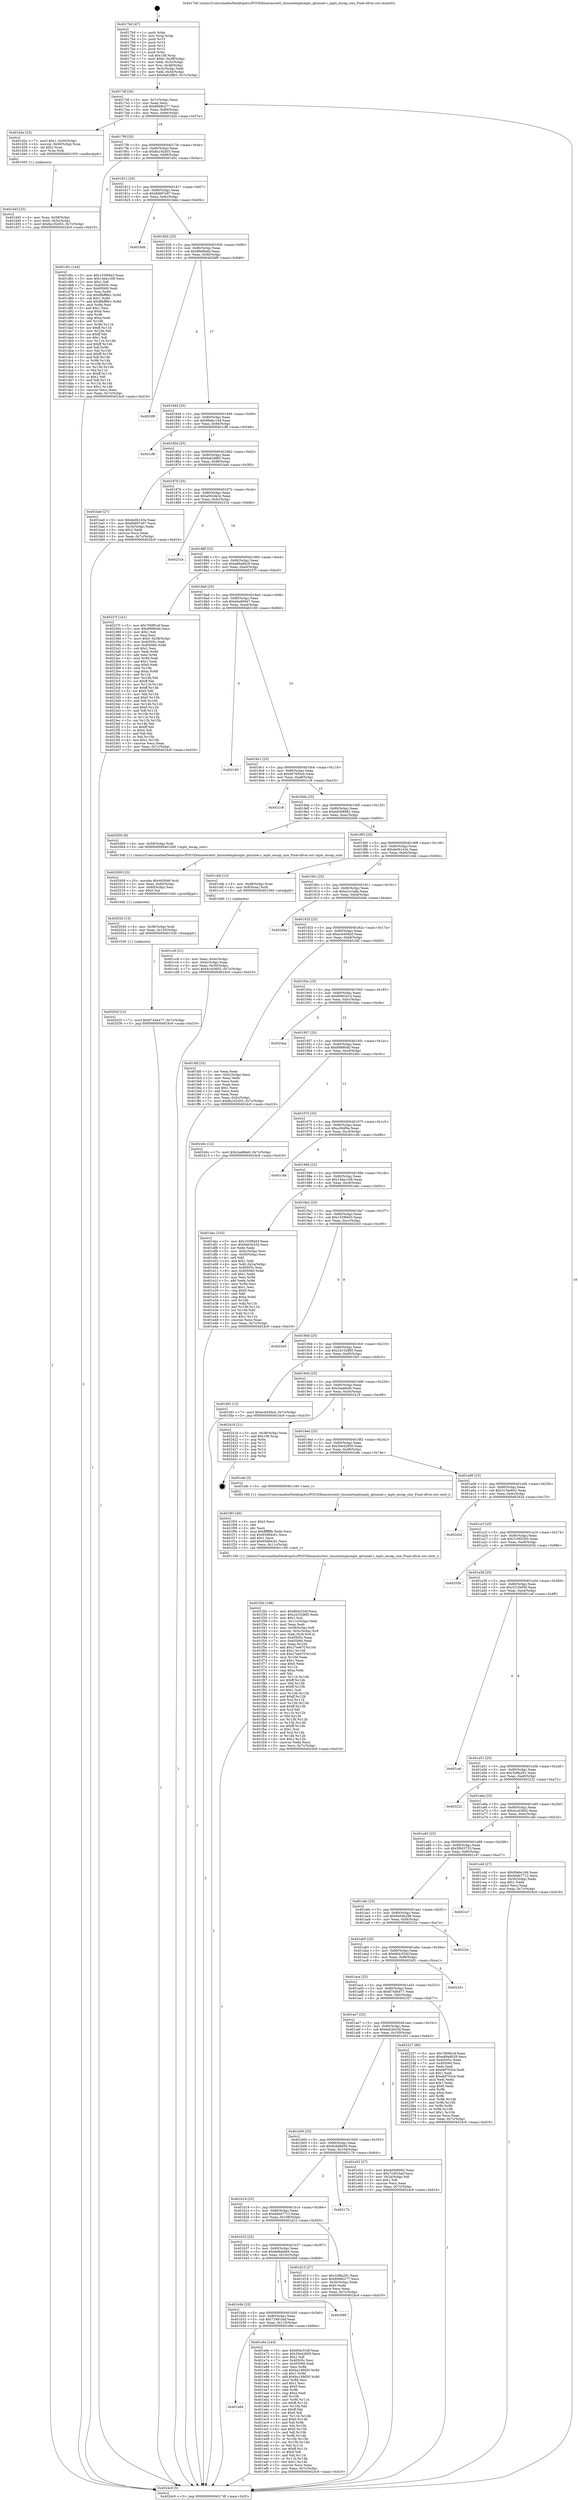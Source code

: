 digraph "0x4017b0" {
  label = "0x4017b0 (/mnt/c/Users/mathe/Desktop/tcc/POCII/binaries/extr_linuxnetmplsmpls_iptunnel.c_mpls_encap_size_Final-ollvm.out::main(0))"
  labelloc = "t"
  node[shape=record]

  Entry [label="",width=0.3,height=0.3,shape=circle,fillcolor=black,style=filled]
  "0x4017df" [label="{
     0x4017df [26]\l
     | [instrs]\l
     &nbsp;&nbsp;0x4017df \<+3\>: mov -0x7c(%rbp),%eax\l
     &nbsp;&nbsp;0x4017e2 \<+2\>: mov %eax,%ecx\l
     &nbsp;&nbsp;0x4017e4 \<+6\>: sub $0x8068c277,%ecx\l
     &nbsp;&nbsp;0x4017ea \<+3\>: mov %eax,-0x80(%rbp)\l
     &nbsp;&nbsp;0x4017ed \<+6\>: mov %ecx,-0x84(%rbp)\l
     &nbsp;&nbsp;0x4017f3 \<+6\>: je 0000000000401d2e \<main+0x57e\>\l
  }"]
  "0x401d2e" [label="{
     0x401d2e [23]\l
     | [instrs]\l
     &nbsp;&nbsp;0x401d2e \<+7\>: movl $0x1,-0x50(%rbp)\l
     &nbsp;&nbsp;0x401d35 \<+4\>: movslq -0x50(%rbp),%rax\l
     &nbsp;&nbsp;0x401d39 \<+4\>: shl $0x2,%rax\l
     &nbsp;&nbsp;0x401d3d \<+3\>: mov %rax,%rdi\l
     &nbsp;&nbsp;0x401d40 \<+5\>: call 0000000000401050 \<malloc@plt\>\l
     | [calls]\l
     &nbsp;&nbsp;0x401050 \{1\} (unknown)\l
  }"]
  "0x4017f9" [label="{
     0x4017f9 [25]\l
     | [instrs]\l
     &nbsp;&nbsp;0x4017f9 \<+5\>: jmp 00000000004017fe \<main+0x4e\>\l
     &nbsp;&nbsp;0x4017fe \<+3\>: mov -0x80(%rbp),%eax\l
     &nbsp;&nbsp;0x401801 \<+5\>: sub $0x8a192d55,%eax\l
     &nbsp;&nbsp;0x401806 \<+6\>: mov %eax,-0x88(%rbp)\l
     &nbsp;&nbsp;0x40180c \<+6\>: je 0000000000401d5c \<main+0x5ac\>\l
  }"]
  Exit [label="",width=0.3,height=0.3,shape=circle,fillcolor=black,style=filled,peripheries=2]
  "0x401d5c" [label="{
     0x401d5c [144]\l
     | [instrs]\l
     &nbsp;&nbsp;0x401d5c \<+5\>: mov $0x1559f4d3,%eax\l
     &nbsp;&nbsp;0x401d61 \<+5\>: mov $0x14da1c08,%ecx\l
     &nbsp;&nbsp;0x401d66 \<+2\>: mov $0x1,%dl\l
     &nbsp;&nbsp;0x401d68 \<+7\>: mov 0x40505c,%esi\l
     &nbsp;&nbsp;0x401d6f \<+7\>: mov 0x405060,%edi\l
     &nbsp;&nbsp;0x401d76 \<+3\>: mov %esi,%r8d\l
     &nbsp;&nbsp;0x401d79 \<+7\>: sub $0xf8bff9e1,%r8d\l
     &nbsp;&nbsp;0x401d80 \<+4\>: sub $0x1,%r8d\l
     &nbsp;&nbsp;0x401d84 \<+7\>: add $0xf8bff9e1,%r8d\l
     &nbsp;&nbsp;0x401d8b \<+4\>: imul %r8d,%esi\l
     &nbsp;&nbsp;0x401d8f \<+3\>: and $0x1,%esi\l
     &nbsp;&nbsp;0x401d92 \<+3\>: cmp $0x0,%esi\l
     &nbsp;&nbsp;0x401d95 \<+4\>: sete %r9b\l
     &nbsp;&nbsp;0x401d99 \<+3\>: cmp $0xa,%edi\l
     &nbsp;&nbsp;0x401d9c \<+4\>: setl %r10b\l
     &nbsp;&nbsp;0x401da0 \<+3\>: mov %r9b,%r11b\l
     &nbsp;&nbsp;0x401da3 \<+4\>: xor $0xff,%r11b\l
     &nbsp;&nbsp;0x401da7 \<+3\>: mov %r10b,%bl\l
     &nbsp;&nbsp;0x401daa \<+3\>: xor $0xff,%bl\l
     &nbsp;&nbsp;0x401dad \<+3\>: xor $0x1,%dl\l
     &nbsp;&nbsp;0x401db0 \<+3\>: mov %r11b,%r14b\l
     &nbsp;&nbsp;0x401db3 \<+4\>: and $0xff,%r14b\l
     &nbsp;&nbsp;0x401db7 \<+3\>: and %dl,%r9b\l
     &nbsp;&nbsp;0x401dba \<+3\>: mov %bl,%r15b\l
     &nbsp;&nbsp;0x401dbd \<+4\>: and $0xff,%r15b\l
     &nbsp;&nbsp;0x401dc1 \<+3\>: and %dl,%r10b\l
     &nbsp;&nbsp;0x401dc4 \<+3\>: or %r9b,%r14b\l
     &nbsp;&nbsp;0x401dc7 \<+3\>: or %r10b,%r15b\l
     &nbsp;&nbsp;0x401dca \<+3\>: xor %r15b,%r14b\l
     &nbsp;&nbsp;0x401dcd \<+3\>: or %bl,%r11b\l
     &nbsp;&nbsp;0x401dd0 \<+4\>: xor $0xff,%r11b\l
     &nbsp;&nbsp;0x401dd4 \<+3\>: or $0x1,%dl\l
     &nbsp;&nbsp;0x401dd7 \<+3\>: and %dl,%r11b\l
     &nbsp;&nbsp;0x401dda \<+3\>: or %r11b,%r14b\l
     &nbsp;&nbsp;0x401ddd \<+4\>: test $0x1,%r14b\l
     &nbsp;&nbsp;0x401de1 \<+3\>: cmovne %ecx,%eax\l
     &nbsp;&nbsp;0x401de4 \<+3\>: mov %eax,-0x7c(%rbp)\l
     &nbsp;&nbsp;0x401de7 \<+5\>: jmp 00000000004024c9 \<main+0xd19\>\l
  }"]
  "0x401812" [label="{
     0x401812 [25]\l
     | [instrs]\l
     &nbsp;&nbsp;0x401812 \<+5\>: jmp 0000000000401817 \<main+0x67\>\l
     &nbsp;&nbsp;0x401817 \<+3\>: mov -0x80(%rbp),%eax\l
     &nbsp;&nbsp;0x40181a \<+5\>: sub $0x8d697e97,%eax\l
     &nbsp;&nbsp;0x40181f \<+6\>: mov %eax,-0x8c(%rbp)\l
     &nbsp;&nbsp;0x401825 \<+6\>: je 0000000000401bbb \<main+0x40b\>\l
  }"]
  "0x40202f" [label="{
     0x40202f [12]\l
     | [instrs]\l
     &nbsp;&nbsp;0x40202f \<+7\>: movl $0x6744b477,-0x7c(%rbp)\l
     &nbsp;&nbsp;0x402036 \<+5\>: jmp 00000000004024c9 \<main+0xd19\>\l
  }"]
  "0x401bbb" [label="{
     0x401bbb\l
  }", style=dashed]
  "0x40182b" [label="{
     0x40182b [25]\l
     | [instrs]\l
     &nbsp;&nbsp;0x40182b \<+5\>: jmp 0000000000401830 \<main+0x80\>\l
     &nbsp;&nbsp;0x401830 \<+3\>: mov -0x80(%rbp),%eax\l
     &nbsp;&nbsp;0x401833 \<+5\>: sub $0x8fe6fadd,%eax\l
     &nbsp;&nbsp;0x401838 \<+6\>: mov %eax,-0x90(%rbp)\l
     &nbsp;&nbsp;0x40183e \<+6\>: je 00000000004020f9 \<main+0x949\>\l
  }"]
  "0x402020" [label="{
     0x402020 [15]\l
     | [instrs]\l
     &nbsp;&nbsp;0x402020 \<+4\>: mov -0x58(%rbp),%rdi\l
     &nbsp;&nbsp;0x402024 \<+6\>: mov %eax,-0x120(%rbp)\l
     &nbsp;&nbsp;0x40202a \<+5\>: call 0000000000401030 \<free@plt\>\l
     | [calls]\l
     &nbsp;&nbsp;0x401030 \{1\} (unknown)\l
  }"]
  "0x4020f9" [label="{
     0x4020f9\l
  }", style=dashed]
  "0x401844" [label="{
     0x401844 [25]\l
     | [instrs]\l
     &nbsp;&nbsp;0x401844 \<+5\>: jmp 0000000000401849 \<main+0x99\>\l
     &nbsp;&nbsp;0x401849 \<+3\>: mov -0x80(%rbp),%eax\l
     &nbsp;&nbsp;0x40184c \<+5\>: sub $0x99abc1d4,%eax\l
     &nbsp;&nbsp;0x401851 \<+6\>: mov %eax,-0x94(%rbp)\l
     &nbsp;&nbsp;0x401857 \<+6\>: je 0000000000401cf8 \<main+0x548\>\l
  }"]
  "0x402009" [label="{
     0x402009 [23]\l
     | [instrs]\l
     &nbsp;&nbsp;0x402009 \<+10\>: movabs $0x4030d6,%rdi\l
     &nbsp;&nbsp;0x402013 \<+3\>: mov %eax,-0x60(%rbp)\l
     &nbsp;&nbsp;0x402016 \<+3\>: mov -0x60(%rbp),%esi\l
     &nbsp;&nbsp;0x402019 \<+2\>: mov $0x0,%al\l
     &nbsp;&nbsp;0x40201b \<+5\>: call 0000000000401040 \<printf@plt\>\l
     | [calls]\l
     &nbsp;&nbsp;0x401040 \{1\} (unknown)\l
  }"]
  "0x401cf8" [label="{
     0x401cf8\l
  }", style=dashed]
  "0x40185d" [label="{
     0x40185d [25]\l
     | [instrs]\l
     &nbsp;&nbsp;0x40185d \<+5\>: jmp 0000000000401862 \<main+0xb2\>\l
     &nbsp;&nbsp;0x401862 \<+3\>: mov -0x80(%rbp),%eax\l
     &nbsp;&nbsp;0x401865 \<+5\>: sub $0x9a628fb5,%eax\l
     &nbsp;&nbsp;0x40186a \<+6\>: mov %eax,-0x98(%rbp)\l
     &nbsp;&nbsp;0x401870 \<+6\>: je 0000000000401ba0 \<main+0x3f0\>\l
  }"]
  "0x401f2b" [label="{
     0x401f2b [168]\l
     | [instrs]\l
     &nbsp;&nbsp;0x401f2b \<+5\>: mov $0x664c534f,%ecx\l
     &nbsp;&nbsp;0x401f30 \<+5\>: mov $0x24152885,%edx\l
     &nbsp;&nbsp;0x401f35 \<+3\>: mov $0x1,%sil\l
     &nbsp;&nbsp;0x401f38 \<+6\>: mov -0x11c(%rbp),%edi\l
     &nbsp;&nbsp;0x401f3e \<+3\>: imul %eax,%edi\l
     &nbsp;&nbsp;0x401f41 \<+4\>: mov -0x58(%rbp),%r8\l
     &nbsp;&nbsp;0x401f45 \<+4\>: movslq -0x5c(%rbp),%r9\l
     &nbsp;&nbsp;0x401f49 \<+4\>: mov %edi,(%r8,%r9,4)\l
     &nbsp;&nbsp;0x401f4d \<+7\>: mov 0x40505c,%eax\l
     &nbsp;&nbsp;0x401f54 \<+7\>: mov 0x405060,%edi\l
     &nbsp;&nbsp;0x401f5b \<+3\>: mov %eax,%r10d\l
     &nbsp;&nbsp;0x401f5e \<+7\>: add $0x27ee67f,%r10d\l
     &nbsp;&nbsp;0x401f65 \<+4\>: sub $0x1,%r10d\l
     &nbsp;&nbsp;0x401f69 \<+7\>: sub $0x27ee67f,%r10d\l
     &nbsp;&nbsp;0x401f70 \<+4\>: imul %r10d,%eax\l
     &nbsp;&nbsp;0x401f74 \<+3\>: and $0x1,%eax\l
     &nbsp;&nbsp;0x401f77 \<+3\>: cmp $0x0,%eax\l
     &nbsp;&nbsp;0x401f7a \<+4\>: sete %r11b\l
     &nbsp;&nbsp;0x401f7e \<+3\>: cmp $0xa,%edi\l
     &nbsp;&nbsp;0x401f81 \<+3\>: setl %bl\l
     &nbsp;&nbsp;0x401f84 \<+3\>: mov %r11b,%r14b\l
     &nbsp;&nbsp;0x401f87 \<+4\>: xor $0xff,%r14b\l
     &nbsp;&nbsp;0x401f8b \<+3\>: mov %bl,%r15b\l
     &nbsp;&nbsp;0x401f8e \<+4\>: xor $0xff,%r15b\l
     &nbsp;&nbsp;0x401f92 \<+4\>: xor $0x1,%sil\l
     &nbsp;&nbsp;0x401f96 \<+3\>: mov %r14b,%r12b\l
     &nbsp;&nbsp;0x401f99 \<+4\>: and $0xff,%r12b\l
     &nbsp;&nbsp;0x401f9d \<+3\>: and %sil,%r11b\l
     &nbsp;&nbsp;0x401fa0 \<+3\>: mov %r15b,%r13b\l
     &nbsp;&nbsp;0x401fa3 \<+4\>: and $0xff,%r13b\l
     &nbsp;&nbsp;0x401fa7 \<+3\>: and %sil,%bl\l
     &nbsp;&nbsp;0x401faa \<+3\>: or %r11b,%r12b\l
     &nbsp;&nbsp;0x401fad \<+3\>: or %bl,%r13b\l
     &nbsp;&nbsp;0x401fb0 \<+3\>: xor %r13b,%r12b\l
     &nbsp;&nbsp;0x401fb3 \<+3\>: or %r15b,%r14b\l
     &nbsp;&nbsp;0x401fb6 \<+4\>: xor $0xff,%r14b\l
     &nbsp;&nbsp;0x401fba \<+4\>: or $0x1,%sil\l
     &nbsp;&nbsp;0x401fbe \<+3\>: and %sil,%r14b\l
     &nbsp;&nbsp;0x401fc1 \<+3\>: or %r14b,%r12b\l
     &nbsp;&nbsp;0x401fc4 \<+4\>: test $0x1,%r12b\l
     &nbsp;&nbsp;0x401fc8 \<+3\>: cmovne %edx,%ecx\l
     &nbsp;&nbsp;0x401fcb \<+3\>: mov %ecx,-0x7c(%rbp)\l
     &nbsp;&nbsp;0x401fce \<+5\>: jmp 00000000004024c9 \<main+0xd19\>\l
  }"]
  "0x401ba0" [label="{
     0x401ba0 [27]\l
     | [instrs]\l
     &nbsp;&nbsp;0x401ba0 \<+5\>: mov $0xde0b143e,%eax\l
     &nbsp;&nbsp;0x401ba5 \<+5\>: mov $0x8d697e97,%ecx\l
     &nbsp;&nbsp;0x401baa \<+3\>: mov -0x34(%rbp),%edx\l
     &nbsp;&nbsp;0x401bad \<+3\>: cmp $0x2,%edx\l
     &nbsp;&nbsp;0x401bb0 \<+3\>: cmovne %ecx,%eax\l
     &nbsp;&nbsp;0x401bb3 \<+3\>: mov %eax,-0x7c(%rbp)\l
     &nbsp;&nbsp;0x401bb6 \<+5\>: jmp 00000000004024c9 \<main+0xd19\>\l
  }"]
  "0x401876" [label="{
     0x401876 [25]\l
     | [instrs]\l
     &nbsp;&nbsp;0x401876 \<+5\>: jmp 000000000040187b \<main+0xcb\>\l
     &nbsp;&nbsp;0x40187b \<+3\>: mov -0x80(%rbp),%eax\l
     &nbsp;&nbsp;0x40187e \<+5\>: sub $0xa062de3c,%eax\l
     &nbsp;&nbsp;0x401883 \<+6\>: mov %eax,-0x9c(%rbp)\l
     &nbsp;&nbsp;0x401889 \<+6\>: je 000000000040231b \<main+0xb6b\>\l
  }"]
  "0x4024c9" [label="{
     0x4024c9 [5]\l
     | [instrs]\l
     &nbsp;&nbsp;0x4024c9 \<+5\>: jmp 00000000004017df \<main+0x2f\>\l
  }"]
  "0x4017b0" [label="{
     0x4017b0 [47]\l
     | [instrs]\l
     &nbsp;&nbsp;0x4017b0 \<+1\>: push %rbp\l
     &nbsp;&nbsp;0x4017b1 \<+3\>: mov %rsp,%rbp\l
     &nbsp;&nbsp;0x4017b4 \<+2\>: push %r15\l
     &nbsp;&nbsp;0x4017b6 \<+2\>: push %r14\l
     &nbsp;&nbsp;0x4017b8 \<+2\>: push %r13\l
     &nbsp;&nbsp;0x4017ba \<+2\>: push %r12\l
     &nbsp;&nbsp;0x4017bc \<+1\>: push %rbx\l
     &nbsp;&nbsp;0x4017bd \<+7\>: sub $0x108,%rsp\l
     &nbsp;&nbsp;0x4017c4 \<+7\>: movl $0x0,-0x38(%rbp)\l
     &nbsp;&nbsp;0x4017cb \<+3\>: mov %edi,-0x3c(%rbp)\l
     &nbsp;&nbsp;0x4017ce \<+4\>: mov %rsi,-0x48(%rbp)\l
     &nbsp;&nbsp;0x4017d2 \<+3\>: mov -0x3c(%rbp),%edi\l
     &nbsp;&nbsp;0x4017d5 \<+3\>: mov %edi,-0x34(%rbp)\l
     &nbsp;&nbsp;0x4017d8 \<+7\>: movl $0x9a628fb5,-0x7c(%rbp)\l
  }"]
  "0x401f03" [label="{
     0x401f03 [40]\l
     | [instrs]\l
     &nbsp;&nbsp;0x401f03 \<+5\>: mov $0x2,%ecx\l
     &nbsp;&nbsp;0x401f08 \<+1\>: cltd\l
     &nbsp;&nbsp;0x401f09 \<+2\>: idiv %ecx\l
     &nbsp;&nbsp;0x401f0b \<+6\>: imul $0xfffffffe,%edx,%ecx\l
     &nbsp;&nbsp;0x401f11 \<+6\>: sub $0x65d84cb1,%ecx\l
     &nbsp;&nbsp;0x401f17 \<+3\>: add $0x1,%ecx\l
     &nbsp;&nbsp;0x401f1a \<+6\>: add $0x65d84cb1,%ecx\l
     &nbsp;&nbsp;0x401f20 \<+6\>: mov %ecx,-0x11c(%rbp)\l
     &nbsp;&nbsp;0x401f26 \<+5\>: call 0000000000401160 \<next_i\>\l
     | [calls]\l
     &nbsp;&nbsp;0x401160 \{1\} (/mnt/c/Users/mathe/Desktop/tcc/POCII/binaries/extr_linuxnetmplsmpls_iptunnel.c_mpls_encap_size_Final-ollvm.out::next_i)\l
  }"]
  "0x40231b" [label="{
     0x40231b\l
  }", style=dashed]
  "0x40188f" [label="{
     0x40188f [25]\l
     | [instrs]\l
     &nbsp;&nbsp;0x40188f \<+5\>: jmp 0000000000401894 \<main+0xe4\>\l
     &nbsp;&nbsp;0x401894 \<+3\>: mov -0x80(%rbp),%eax\l
     &nbsp;&nbsp;0x401897 \<+5\>: sub $0xa89ad029,%eax\l
     &nbsp;&nbsp;0x40189c \<+6\>: mov %eax,-0xa0(%rbp)\l
     &nbsp;&nbsp;0x4018a2 \<+6\>: je 000000000040237f \<main+0xbcf\>\l
  }"]
  "0x401b64" [label="{
     0x401b64\l
  }", style=dashed]
  "0x40237f" [label="{
     0x40237f [141]\l
     | [instrs]\l
     &nbsp;&nbsp;0x40237f \<+5\>: mov $0x780f81ef,%eax\l
     &nbsp;&nbsp;0x402384 \<+5\>: mov $0x899904b,%ecx\l
     &nbsp;&nbsp;0x402389 \<+2\>: mov $0x1,%dl\l
     &nbsp;&nbsp;0x40238b \<+2\>: xor %esi,%esi\l
     &nbsp;&nbsp;0x40238d \<+7\>: movl $0x0,-0x38(%rbp)\l
     &nbsp;&nbsp;0x402394 \<+7\>: mov 0x40505c,%edi\l
     &nbsp;&nbsp;0x40239b \<+8\>: mov 0x405060,%r8d\l
     &nbsp;&nbsp;0x4023a3 \<+3\>: sub $0x1,%esi\l
     &nbsp;&nbsp;0x4023a6 \<+3\>: mov %edi,%r9d\l
     &nbsp;&nbsp;0x4023a9 \<+3\>: add %esi,%r9d\l
     &nbsp;&nbsp;0x4023ac \<+4\>: imul %r9d,%edi\l
     &nbsp;&nbsp;0x4023b0 \<+3\>: and $0x1,%edi\l
     &nbsp;&nbsp;0x4023b3 \<+3\>: cmp $0x0,%edi\l
     &nbsp;&nbsp;0x4023b6 \<+4\>: sete %r10b\l
     &nbsp;&nbsp;0x4023ba \<+4\>: cmp $0xa,%r8d\l
     &nbsp;&nbsp;0x4023be \<+4\>: setl %r11b\l
     &nbsp;&nbsp;0x4023c2 \<+3\>: mov %r10b,%bl\l
     &nbsp;&nbsp;0x4023c5 \<+3\>: xor $0xff,%bl\l
     &nbsp;&nbsp;0x4023c8 \<+3\>: mov %r11b,%r14b\l
     &nbsp;&nbsp;0x4023cb \<+4\>: xor $0xff,%r14b\l
     &nbsp;&nbsp;0x4023cf \<+3\>: xor $0x0,%dl\l
     &nbsp;&nbsp;0x4023d2 \<+3\>: mov %bl,%r15b\l
     &nbsp;&nbsp;0x4023d5 \<+4\>: and $0x0,%r15b\l
     &nbsp;&nbsp;0x4023d9 \<+3\>: and %dl,%r10b\l
     &nbsp;&nbsp;0x4023dc \<+3\>: mov %r14b,%r12b\l
     &nbsp;&nbsp;0x4023df \<+4\>: and $0x0,%r12b\l
     &nbsp;&nbsp;0x4023e3 \<+3\>: and %dl,%r11b\l
     &nbsp;&nbsp;0x4023e6 \<+3\>: or %r10b,%r15b\l
     &nbsp;&nbsp;0x4023e9 \<+3\>: or %r11b,%r12b\l
     &nbsp;&nbsp;0x4023ec \<+3\>: xor %r12b,%r15b\l
     &nbsp;&nbsp;0x4023ef \<+3\>: or %r14b,%bl\l
     &nbsp;&nbsp;0x4023f2 \<+3\>: xor $0xff,%bl\l
     &nbsp;&nbsp;0x4023f5 \<+3\>: or $0x0,%dl\l
     &nbsp;&nbsp;0x4023f8 \<+2\>: and %dl,%bl\l
     &nbsp;&nbsp;0x4023fa \<+3\>: or %bl,%r15b\l
     &nbsp;&nbsp;0x4023fd \<+4\>: test $0x1,%r15b\l
     &nbsp;&nbsp;0x402401 \<+3\>: cmovne %ecx,%eax\l
     &nbsp;&nbsp;0x402404 \<+3\>: mov %eax,-0x7c(%rbp)\l
     &nbsp;&nbsp;0x402407 \<+5\>: jmp 00000000004024c9 \<main+0xd19\>\l
  }"]
  "0x4018a8" [label="{
     0x4018a8 [25]\l
     | [instrs]\l
     &nbsp;&nbsp;0x4018a8 \<+5\>: jmp 00000000004018ad \<main+0xfd\>\l
     &nbsp;&nbsp;0x4018ad \<+3\>: mov -0x80(%rbp),%eax\l
     &nbsp;&nbsp;0x4018b0 \<+5\>: sub $0xd4e60647,%eax\l
     &nbsp;&nbsp;0x4018b5 \<+6\>: mov %eax,-0xa4(%rbp)\l
     &nbsp;&nbsp;0x4018bb \<+6\>: je 0000000000402160 \<main+0x9b0\>\l
  }"]
  "0x401e6e" [label="{
     0x401e6e [144]\l
     | [instrs]\l
     &nbsp;&nbsp;0x401e6e \<+5\>: mov $0x664c534f,%eax\l
     &nbsp;&nbsp;0x401e73 \<+5\>: mov $0x30e42859,%ecx\l
     &nbsp;&nbsp;0x401e78 \<+2\>: mov $0x1,%dl\l
     &nbsp;&nbsp;0x401e7a \<+7\>: mov 0x40505c,%esi\l
     &nbsp;&nbsp;0x401e81 \<+7\>: mov 0x405060,%edi\l
     &nbsp;&nbsp;0x401e88 \<+3\>: mov %esi,%r8d\l
     &nbsp;&nbsp;0x401e8b \<+7\>: sub $0xba149d50,%r8d\l
     &nbsp;&nbsp;0x401e92 \<+4\>: sub $0x1,%r8d\l
     &nbsp;&nbsp;0x401e96 \<+7\>: add $0xba149d50,%r8d\l
     &nbsp;&nbsp;0x401e9d \<+4\>: imul %r8d,%esi\l
     &nbsp;&nbsp;0x401ea1 \<+3\>: and $0x1,%esi\l
     &nbsp;&nbsp;0x401ea4 \<+3\>: cmp $0x0,%esi\l
     &nbsp;&nbsp;0x401ea7 \<+4\>: sete %r9b\l
     &nbsp;&nbsp;0x401eab \<+3\>: cmp $0xa,%edi\l
     &nbsp;&nbsp;0x401eae \<+4\>: setl %r10b\l
     &nbsp;&nbsp;0x401eb2 \<+3\>: mov %r9b,%r11b\l
     &nbsp;&nbsp;0x401eb5 \<+4\>: xor $0xff,%r11b\l
     &nbsp;&nbsp;0x401eb9 \<+3\>: mov %r10b,%bl\l
     &nbsp;&nbsp;0x401ebc \<+3\>: xor $0xff,%bl\l
     &nbsp;&nbsp;0x401ebf \<+3\>: xor $0x0,%dl\l
     &nbsp;&nbsp;0x401ec2 \<+3\>: mov %r11b,%r14b\l
     &nbsp;&nbsp;0x401ec5 \<+4\>: and $0x0,%r14b\l
     &nbsp;&nbsp;0x401ec9 \<+3\>: and %dl,%r9b\l
     &nbsp;&nbsp;0x401ecc \<+3\>: mov %bl,%r15b\l
     &nbsp;&nbsp;0x401ecf \<+4\>: and $0x0,%r15b\l
     &nbsp;&nbsp;0x401ed3 \<+3\>: and %dl,%r10b\l
     &nbsp;&nbsp;0x401ed6 \<+3\>: or %r9b,%r14b\l
     &nbsp;&nbsp;0x401ed9 \<+3\>: or %r10b,%r15b\l
     &nbsp;&nbsp;0x401edc \<+3\>: xor %r15b,%r14b\l
     &nbsp;&nbsp;0x401edf \<+3\>: or %bl,%r11b\l
     &nbsp;&nbsp;0x401ee2 \<+4\>: xor $0xff,%r11b\l
     &nbsp;&nbsp;0x401ee6 \<+3\>: or $0x0,%dl\l
     &nbsp;&nbsp;0x401ee9 \<+3\>: and %dl,%r11b\l
     &nbsp;&nbsp;0x401eec \<+3\>: or %r11b,%r14b\l
     &nbsp;&nbsp;0x401eef \<+4\>: test $0x1,%r14b\l
     &nbsp;&nbsp;0x401ef3 \<+3\>: cmovne %ecx,%eax\l
     &nbsp;&nbsp;0x401ef6 \<+3\>: mov %eax,-0x7c(%rbp)\l
     &nbsp;&nbsp;0x401ef9 \<+5\>: jmp 00000000004024c9 \<main+0xd19\>\l
  }"]
  "0x402160" [label="{
     0x402160\l
  }", style=dashed]
  "0x4018c1" [label="{
     0x4018c1 [25]\l
     | [instrs]\l
     &nbsp;&nbsp;0x4018c1 \<+5\>: jmp 00000000004018c6 \<main+0x116\>\l
     &nbsp;&nbsp;0x4018c6 \<+3\>: mov -0x80(%rbp),%eax\l
     &nbsp;&nbsp;0x4018c9 \<+5\>: sub $0xd67650cb,%eax\l
     &nbsp;&nbsp;0x4018ce \<+6\>: mov %eax,-0xa8(%rbp)\l
     &nbsp;&nbsp;0x4018d4 \<+6\>: je 00000000004021c8 \<main+0xa18\>\l
  }"]
  "0x401b4b" [label="{
     0x401b4b [25]\l
     | [instrs]\l
     &nbsp;&nbsp;0x401b4b \<+5\>: jmp 0000000000401b50 \<main+0x3a0\>\l
     &nbsp;&nbsp;0x401b50 \<+3\>: mov -0x80(%rbp),%eax\l
     &nbsp;&nbsp;0x401b53 \<+5\>: sub $0x72491baf,%eax\l
     &nbsp;&nbsp;0x401b58 \<+6\>: mov %eax,-0x110(%rbp)\l
     &nbsp;&nbsp;0x401b5e \<+6\>: je 0000000000401e6e \<main+0x6be\>\l
  }"]
  "0x4021c8" [label="{
     0x4021c8\l
  }", style=dashed]
  "0x4018da" [label="{
     0x4018da [25]\l
     | [instrs]\l
     &nbsp;&nbsp;0x4018da \<+5\>: jmp 00000000004018df \<main+0x12f\>\l
     &nbsp;&nbsp;0x4018df \<+3\>: mov -0x80(%rbp),%eax\l
     &nbsp;&nbsp;0x4018e2 \<+5\>: sub $0xdd368982,%eax\l
     &nbsp;&nbsp;0x4018e7 \<+6\>: mov %eax,-0xac(%rbp)\l
     &nbsp;&nbsp;0x4018ed \<+6\>: je 0000000000402000 \<main+0x850\>\l
  }"]
  "0x402069" [label="{
     0x402069\l
  }", style=dashed]
  "0x402000" [label="{
     0x402000 [9]\l
     | [instrs]\l
     &nbsp;&nbsp;0x402000 \<+4\>: mov -0x58(%rbp),%rdi\l
     &nbsp;&nbsp;0x402004 \<+5\>: call 00000000004015d0 \<mpls_encap_size\>\l
     | [calls]\l
     &nbsp;&nbsp;0x4015d0 \{1\} (/mnt/c/Users/mathe/Desktop/tcc/POCII/binaries/extr_linuxnetmplsmpls_iptunnel.c_mpls_encap_size_Final-ollvm.out::mpls_encap_size)\l
  }"]
  "0x4018f3" [label="{
     0x4018f3 [25]\l
     | [instrs]\l
     &nbsp;&nbsp;0x4018f3 \<+5\>: jmp 00000000004018f8 \<main+0x148\>\l
     &nbsp;&nbsp;0x4018f8 \<+3\>: mov -0x80(%rbp),%eax\l
     &nbsp;&nbsp;0x4018fb \<+5\>: sub $0xde0b143e,%eax\l
     &nbsp;&nbsp;0x401900 \<+6\>: mov %eax,-0xb0(%rbp)\l
     &nbsp;&nbsp;0x401906 \<+6\>: je 0000000000401cbb \<main+0x50b\>\l
  }"]
  "0x401d45" [label="{
     0x401d45 [23]\l
     | [instrs]\l
     &nbsp;&nbsp;0x401d45 \<+4\>: mov %rax,-0x58(%rbp)\l
     &nbsp;&nbsp;0x401d49 \<+7\>: movl $0x0,-0x5c(%rbp)\l
     &nbsp;&nbsp;0x401d50 \<+7\>: movl $0x8a192d55,-0x7c(%rbp)\l
     &nbsp;&nbsp;0x401d57 \<+5\>: jmp 00000000004024c9 \<main+0xd19\>\l
  }"]
  "0x401cbb" [label="{
     0x401cbb [13]\l
     | [instrs]\l
     &nbsp;&nbsp;0x401cbb \<+4\>: mov -0x48(%rbp),%rax\l
     &nbsp;&nbsp;0x401cbf \<+4\>: mov 0x8(%rax),%rdi\l
     &nbsp;&nbsp;0x401cc3 \<+5\>: call 0000000000401060 \<atoi@plt\>\l
     | [calls]\l
     &nbsp;&nbsp;0x401060 \{1\} (unknown)\l
  }"]
  "0x40190c" [label="{
     0x40190c [25]\l
     | [instrs]\l
     &nbsp;&nbsp;0x40190c \<+5\>: jmp 0000000000401911 \<main+0x161\>\l
     &nbsp;&nbsp;0x401911 \<+3\>: mov -0x80(%rbp),%eax\l
     &nbsp;&nbsp;0x401914 \<+5\>: sub $0xe2cc3afa,%eax\l
     &nbsp;&nbsp;0x401919 \<+6\>: mov %eax,-0xb4(%rbp)\l
     &nbsp;&nbsp;0x40191f \<+6\>: je 000000000040249e \<main+0xcee\>\l
  }"]
  "0x401cc8" [label="{
     0x401cc8 [21]\l
     | [instrs]\l
     &nbsp;&nbsp;0x401cc8 \<+3\>: mov %eax,-0x4c(%rbp)\l
     &nbsp;&nbsp;0x401ccb \<+3\>: mov -0x4c(%rbp),%eax\l
     &nbsp;&nbsp;0x401cce \<+3\>: mov %eax,-0x30(%rbp)\l
     &nbsp;&nbsp;0x401cd1 \<+7\>: movl $0x4ccb3602,-0x7c(%rbp)\l
     &nbsp;&nbsp;0x401cd8 \<+5\>: jmp 00000000004024c9 \<main+0xd19\>\l
  }"]
  "0x401b32" [label="{
     0x401b32 [25]\l
     | [instrs]\l
     &nbsp;&nbsp;0x401b32 \<+5\>: jmp 0000000000401b37 \<main+0x387\>\l
     &nbsp;&nbsp;0x401b37 \<+3\>: mov -0x80(%rbp),%eax\l
     &nbsp;&nbsp;0x401b3a \<+5\>: sub $0x6e8da0d4,%eax\l
     &nbsp;&nbsp;0x401b3f \<+6\>: mov %eax,-0x10c(%rbp)\l
     &nbsp;&nbsp;0x401b45 \<+6\>: je 0000000000402069 \<main+0x8b9\>\l
  }"]
  "0x40249e" [label="{
     0x40249e\l
  }", style=dashed]
  "0x401925" [label="{
     0x401925 [25]\l
     | [instrs]\l
     &nbsp;&nbsp;0x401925 \<+5\>: jmp 000000000040192a \<main+0x17a\>\l
     &nbsp;&nbsp;0x40192a \<+3\>: mov -0x80(%rbp),%eax\l
     &nbsp;&nbsp;0x40192d \<+5\>: sub $0xecb456a5,%eax\l
     &nbsp;&nbsp;0x401932 \<+6\>: mov %eax,-0xb8(%rbp)\l
     &nbsp;&nbsp;0x401938 \<+6\>: je 0000000000401fdf \<main+0x82f\>\l
  }"]
  "0x401d13" [label="{
     0x401d13 [27]\l
     | [instrs]\l
     &nbsp;&nbsp;0x401d13 \<+5\>: mov $0x3cf8a291,%eax\l
     &nbsp;&nbsp;0x401d18 \<+5\>: mov $0x8068c277,%ecx\l
     &nbsp;&nbsp;0x401d1d \<+3\>: mov -0x30(%rbp),%edx\l
     &nbsp;&nbsp;0x401d20 \<+3\>: cmp $0x0,%edx\l
     &nbsp;&nbsp;0x401d23 \<+3\>: cmove %ecx,%eax\l
     &nbsp;&nbsp;0x401d26 \<+3\>: mov %eax,-0x7c(%rbp)\l
     &nbsp;&nbsp;0x401d29 \<+5\>: jmp 00000000004024c9 \<main+0xd19\>\l
  }"]
  "0x401fdf" [label="{
     0x401fdf [33]\l
     | [instrs]\l
     &nbsp;&nbsp;0x401fdf \<+2\>: xor %eax,%eax\l
     &nbsp;&nbsp;0x401fe1 \<+3\>: mov -0x5c(%rbp),%ecx\l
     &nbsp;&nbsp;0x401fe4 \<+2\>: mov %eax,%edx\l
     &nbsp;&nbsp;0x401fe6 \<+2\>: sub %ecx,%edx\l
     &nbsp;&nbsp;0x401fe8 \<+2\>: mov %eax,%ecx\l
     &nbsp;&nbsp;0x401fea \<+3\>: sub $0x1,%ecx\l
     &nbsp;&nbsp;0x401fed \<+2\>: add %ecx,%edx\l
     &nbsp;&nbsp;0x401fef \<+2\>: sub %edx,%eax\l
     &nbsp;&nbsp;0x401ff1 \<+3\>: mov %eax,-0x5c(%rbp)\l
     &nbsp;&nbsp;0x401ff4 \<+7\>: movl $0x8a192d55,-0x7c(%rbp)\l
     &nbsp;&nbsp;0x401ffb \<+5\>: jmp 00000000004024c9 \<main+0xd19\>\l
  }"]
  "0x40193e" [label="{
     0x40193e [25]\l
     | [instrs]\l
     &nbsp;&nbsp;0x40193e \<+5\>: jmp 0000000000401943 \<main+0x193\>\l
     &nbsp;&nbsp;0x401943 \<+3\>: mov -0x80(%rbp),%eax\l
     &nbsp;&nbsp;0x401946 \<+5\>: sub $0xf0663e1d,%eax\l
     &nbsp;&nbsp;0x40194b \<+6\>: mov %eax,-0xbc(%rbp)\l
     &nbsp;&nbsp;0x401951 \<+6\>: je 00000000004024aa \<main+0xcfa\>\l
  }"]
  "0x401b19" [label="{
     0x401b19 [25]\l
     | [instrs]\l
     &nbsp;&nbsp;0x401b19 \<+5\>: jmp 0000000000401b1e \<main+0x36e\>\l
     &nbsp;&nbsp;0x401b1e \<+3\>: mov -0x80(%rbp),%eax\l
     &nbsp;&nbsp;0x401b21 \<+5\>: sub $0x6dde7712,%eax\l
     &nbsp;&nbsp;0x401b26 \<+6\>: mov %eax,-0x108(%rbp)\l
     &nbsp;&nbsp;0x401b2c \<+6\>: je 0000000000401d13 \<main+0x563\>\l
  }"]
  "0x4024aa" [label="{
     0x4024aa\l
  }", style=dashed]
  "0x401957" [label="{
     0x401957 [25]\l
     | [instrs]\l
     &nbsp;&nbsp;0x401957 \<+5\>: jmp 000000000040195c \<main+0x1ac\>\l
     &nbsp;&nbsp;0x40195c \<+3\>: mov -0x80(%rbp),%eax\l
     &nbsp;&nbsp;0x40195f \<+5\>: sub $0x899904b,%eax\l
     &nbsp;&nbsp;0x401964 \<+6\>: mov %eax,-0xc0(%rbp)\l
     &nbsp;&nbsp;0x40196a \<+6\>: je 000000000040240c \<main+0xc5c\>\l
  }"]
  "0x40217b" [label="{
     0x40217b\l
  }", style=dashed]
  "0x40240c" [label="{
     0x40240c [12]\l
     | [instrs]\l
     &nbsp;&nbsp;0x40240c \<+7\>: movl $0x2ea6fed0,-0x7c(%rbp)\l
     &nbsp;&nbsp;0x402413 \<+5\>: jmp 00000000004024c9 \<main+0xd19\>\l
  }"]
  "0x401970" [label="{
     0x401970 [25]\l
     | [instrs]\l
     &nbsp;&nbsp;0x401970 \<+5\>: jmp 0000000000401975 \<main+0x1c5\>\l
     &nbsp;&nbsp;0x401975 \<+3\>: mov -0x80(%rbp),%eax\l
     &nbsp;&nbsp;0x401978 \<+5\>: sub $0xa364f6a,%eax\l
     &nbsp;&nbsp;0x40197d \<+6\>: mov %eax,-0xc4(%rbp)\l
     &nbsp;&nbsp;0x401983 \<+6\>: je 0000000000401c4b \<main+0x49b\>\l
  }"]
  "0x401b00" [label="{
     0x401b00 [25]\l
     | [instrs]\l
     &nbsp;&nbsp;0x401b00 \<+5\>: jmp 0000000000401b05 \<main+0x355\>\l
     &nbsp;&nbsp;0x401b05 \<+3\>: mov -0x80(%rbp),%eax\l
     &nbsp;&nbsp;0x401b08 \<+5\>: sub $0x6cbd6b50,%eax\l
     &nbsp;&nbsp;0x401b0d \<+6\>: mov %eax,-0x104(%rbp)\l
     &nbsp;&nbsp;0x401b13 \<+6\>: je 000000000040217b \<main+0x9cb\>\l
  }"]
  "0x401c4b" [label="{
     0x401c4b\l
  }", style=dashed]
  "0x401989" [label="{
     0x401989 [25]\l
     | [instrs]\l
     &nbsp;&nbsp;0x401989 \<+5\>: jmp 000000000040198e \<main+0x1de\>\l
     &nbsp;&nbsp;0x40198e \<+3\>: mov -0x80(%rbp),%eax\l
     &nbsp;&nbsp;0x401991 \<+5\>: sub $0x14da1c08,%eax\l
     &nbsp;&nbsp;0x401996 \<+6\>: mov %eax,-0xc8(%rbp)\l
     &nbsp;&nbsp;0x40199c \<+6\>: je 0000000000401dec \<main+0x63c\>\l
  }"]
  "0x401e53" [label="{
     0x401e53 [27]\l
     | [instrs]\l
     &nbsp;&nbsp;0x401e53 \<+5\>: mov $0xdd368982,%eax\l
     &nbsp;&nbsp;0x401e58 \<+5\>: mov $0x72491baf,%ecx\l
     &nbsp;&nbsp;0x401e5d \<+3\>: mov -0x2a(%rbp),%dl\l
     &nbsp;&nbsp;0x401e60 \<+3\>: test $0x1,%dl\l
     &nbsp;&nbsp;0x401e63 \<+3\>: cmovne %ecx,%eax\l
     &nbsp;&nbsp;0x401e66 \<+3\>: mov %eax,-0x7c(%rbp)\l
     &nbsp;&nbsp;0x401e69 \<+5\>: jmp 00000000004024c9 \<main+0xd19\>\l
  }"]
  "0x401dec" [label="{
     0x401dec [103]\l
     | [instrs]\l
     &nbsp;&nbsp;0x401dec \<+5\>: mov $0x1559f4d3,%eax\l
     &nbsp;&nbsp;0x401df1 \<+5\>: mov $0x6ab3e33d,%ecx\l
     &nbsp;&nbsp;0x401df6 \<+2\>: xor %edx,%edx\l
     &nbsp;&nbsp;0x401df8 \<+3\>: mov -0x5c(%rbp),%esi\l
     &nbsp;&nbsp;0x401dfb \<+3\>: cmp -0x50(%rbp),%esi\l
     &nbsp;&nbsp;0x401dfe \<+4\>: setl %dil\l
     &nbsp;&nbsp;0x401e02 \<+4\>: and $0x1,%dil\l
     &nbsp;&nbsp;0x401e06 \<+4\>: mov %dil,-0x2a(%rbp)\l
     &nbsp;&nbsp;0x401e0a \<+7\>: mov 0x40505c,%esi\l
     &nbsp;&nbsp;0x401e11 \<+8\>: mov 0x405060,%r8d\l
     &nbsp;&nbsp;0x401e19 \<+3\>: sub $0x1,%edx\l
     &nbsp;&nbsp;0x401e1c \<+3\>: mov %esi,%r9d\l
     &nbsp;&nbsp;0x401e1f \<+3\>: add %edx,%r9d\l
     &nbsp;&nbsp;0x401e22 \<+4\>: imul %r9d,%esi\l
     &nbsp;&nbsp;0x401e26 \<+3\>: and $0x1,%esi\l
     &nbsp;&nbsp;0x401e29 \<+3\>: cmp $0x0,%esi\l
     &nbsp;&nbsp;0x401e2c \<+4\>: sete %dil\l
     &nbsp;&nbsp;0x401e30 \<+4\>: cmp $0xa,%r8d\l
     &nbsp;&nbsp;0x401e34 \<+4\>: setl %r10b\l
     &nbsp;&nbsp;0x401e38 \<+3\>: mov %dil,%r11b\l
     &nbsp;&nbsp;0x401e3b \<+3\>: and %r10b,%r11b\l
     &nbsp;&nbsp;0x401e3e \<+3\>: xor %r10b,%dil\l
     &nbsp;&nbsp;0x401e41 \<+3\>: or %dil,%r11b\l
     &nbsp;&nbsp;0x401e44 \<+4\>: test $0x1,%r11b\l
     &nbsp;&nbsp;0x401e48 \<+3\>: cmovne %ecx,%eax\l
     &nbsp;&nbsp;0x401e4b \<+3\>: mov %eax,-0x7c(%rbp)\l
     &nbsp;&nbsp;0x401e4e \<+5\>: jmp 00000000004024c9 \<main+0xd19\>\l
  }"]
  "0x4019a2" [label="{
     0x4019a2 [25]\l
     | [instrs]\l
     &nbsp;&nbsp;0x4019a2 \<+5\>: jmp 00000000004019a7 \<main+0x1f7\>\l
     &nbsp;&nbsp;0x4019a7 \<+3\>: mov -0x80(%rbp),%eax\l
     &nbsp;&nbsp;0x4019aa \<+5\>: sub $0x1559f4d3,%eax\l
     &nbsp;&nbsp;0x4019af \<+6\>: mov %eax,-0xcc(%rbp)\l
     &nbsp;&nbsp;0x4019b5 \<+6\>: je 0000000000402445 \<main+0xc95\>\l
  }"]
  "0x401ae7" [label="{
     0x401ae7 [25]\l
     | [instrs]\l
     &nbsp;&nbsp;0x401ae7 \<+5\>: jmp 0000000000401aec \<main+0x33c\>\l
     &nbsp;&nbsp;0x401aec \<+3\>: mov -0x80(%rbp),%eax\l
     &nbsp;&nbsp;0x401aef \<+5\>: sub $0x6ab3e33d,%eax\l
     &nbsp;&nbsp;0x401af4 \<+6\>: mov %eax,-0x100(%rbp)\l
     &nbsp;&nbsp;0x401afa \<+6\>: je 0000000000401e53 \<main+0x6a3\>\l
  }"]
  "0x402445" [label="{
     0x402445\l
  }", style=dashed]
  "0x4019bb" [label="{
     0x4019bb [25]\l
     | [instrs]\l
     &nbsp;&nbsp;0x4019bb \<+5\>: jmp 00000000004019c0 \<main+0x210\>\l
     &nbsp;&nbsp;0x4019c0 \<+3\>: mov -0x80(%rbp),%eax\l
     &nbsp;&nbsp;0x4019c3 \<+5\>: sub $0x24152885,%eax\l
     &nbsp;&nbsp;0x4019c8 \<+6\>: mov %eax,-0xd0(%rbp)\l
     &nbsp;&nbsp;0x4019ce \<+6\>: je 0000000000401fd3 \<main+0x823\>\l
  }"]
  "0x402327" [label="{
     0x402327 [88]\l
     | [instrs]\l
     &nbsp;&nbsp;0x402327 \<+5\>: mov $0x780f81ef,%eax\l
     &nbsp;&nbsp;0x40232c \<+5\>: mov $0xa89ad029,%ecx\l
     &nbsp;&nbsp;0x402331 \<+7\>: mov 0x40505c,%edx\l
     &nbsp;&nbsp;0x402338 \<+7\>: mov 0x405060,%esi\l
     &nbsp;&nbsp;0x40233f \<+2\>: mov %edx,%edi\l
     &nbsp;&nbsp;0x402341 \<+6\>: sub $0xebf703cb,%edi\l
     &nbsp;&nbsp;0x402347 \<+3\>: sub $0x1,%edi\l
     &nbsp;&nbsp;0x40234a \<+6\>: add $0xebf703cb,%edi\l
     &nbsp;&nbsp;0x402350 \<+3\>: imul %edi,%edx\l
     &nbsp;&nbsp;0x402353 \<+3\>: and $0x1,%edx\l
     &nbsp;&nbsp;0x402356 \<+3\>: cmp $0x0,%edx\l
     &nbsp;&nbsp;0x402359 \<+4\>: sete %r8b\l
     &nbsp;&nbsp;0x40235d \<+3\>: cmp $0xa,%esi\l
     &nbsp;&nbsp;0x402360 \<+4\>: setl %r9b\l
     &nbsp;&nbsp;0x402364 \<+3\>: mov %r8b,%r10b\l
     &nbsp;&nbsp;0x402367 \<+3\>: and %r9b,%r10b\l
     &nbsp;&nbsp;0x40236a \<+3\>: xor %r9b,%r8b\l
     &nbsp;&nbsp;0x40236d \<+3\>: or %r8b,%r10b\l
     &nbsp;&nbsp;0x402370 \<+4\>: test $0x1,%r10b\l
     &nbsp;&nbsp;0x402374 \<+3\>: cmovne %ecx,%eax\l
     &nbsp;&nbsp;0x402377 \<+3\>: mov %eax,-0x7c(%rbp)\l
     &nbsp;&nbsp;0x40237a \<+5\>: jmp 00000000004024c9 \<main+0xd19\>\l
  }"]
  "0x401fd3" [label="{
     0x401fd3 [12]\l
     | [instrs]\l
     &nbsp;&nbsp;0x401fd3 \<+7\>: movl $0xecb456a5,-0x7c(%rbp)\l
     &nbsp;&nbsp;0x401fda \<+5\>: jmp 00000000004024c9 \<main+0xd19\>\l
  }"]
  "0x4019d4" [label="{
     0x4019d4 [25]\l
     | [instrs]\l
     &nbsp;&nbsp;0x4019d4 \<+5\>: jmp 00000000004019d9 \<main+0x229\>\l
     &nbsp;&nbsp;0x4019d9 \<+3\>: mov -0x80(%rbp),%eax\l
     &nbsp;&nbsp;0x4019dc \<+5\>: sub $0x2ea6fed0,%eax\l
     &nbsp;&nbsp;0x4019e1 \<+6\>: mov %eax,-0xd4(%rbp)\l
     &nbsp;&nbsp;0x4019e7 \<+6\>: je 0000000000402418 \<main+0xc68\>\l
  }"]
  "0x401ace" [label="{
     0x401ace [25]\l
     | [instrs]\l
     &nbsp;&nbsp;0x401ace \<+5\>: jmp 0000000000401ad3 \<main+0x323\>\l
     &nbsp;&nbsp;0x401ad3 \<+3\>: mov -0x80(%rbp),%eax\l
     &nbsp;&nbsp;0x401ad6 \<+5\>: sub $0x6744b477,%eax\l
     &nbsp;&nbsp;0x401adb \<+6\>: mov %eax,-0xfc(%rbp)\l
     &nbsp;&nbsp;0x401ae1 \<+6\>: je 0000000000402327 \<main+0xb77\>\l
  }"]
  "0x402418" [label="{
     0x402418 [21]\l
     | [instrs]\l
     &nbsp;&nbsp;0x402418 \<+3\>: mov -0x38(%rbp),%eax\l
     &nbsp;&nbsp;0x40241b \<+7\>: add $0x108,%rsp\l
     &nbsp;&nbsp;0x402422 \<+1\>: pop %rbx\l
     &nbsp;&nbsp;0x402423 \<+2\>: pop %r12\l
     &nbsp;&nbsp;0x402425 \<+2\>: pop %r13\l
     &nbsp;&nbsp;0x402427 \<+2\>: pop %r14\l
     &nbsp;&nbsp;0x402429 \<+2\>: pop %r15\l
     &nbsp;&nbsp;0x40242b \<+1\>: pop %rbp\l
     &nbsp;&nbsp;0x40242c \<+1\>: ret\l
  }"]
  "0x4019ed" [label="{
     0x4019ed [25]\l
     | [instrs]\l
     &nbsp;&nbsp;0x4019ed \<+5\>: jmp 00000000004019f2 \<main+0x242\>\l
     &nbsp;&nbsp;0x4019f2 \<+3\>: mov -0x80(%rbp),%eax\l
     &nbsp;&nbsp;0x4019f5 \<+5\>: sub $0x30e42859,%eax\l
     &nbsp;&nbsp;0x4019fa \<+6\>: mov %eax,-0xd8(%rbp)\l
     &nbsp;&nbsp;0x401a00 \<+6\>: je 0000000000401efe \<main+0x74e\>\l
  }"]
  "0x402451" [label="{
     0x402451\l
  }", style=dashed]
  "0x401efe" [label="{
     0x401efe [5]\l
     | [instrs]\l
     &nbsp;&nbsp;0x401efe \<+5\>: call 0000000000401160 \<next_i\>\l
     | [calls]\l
     &nbsp;&nbsp;0x401160 \{1\} (/mnt/c/Users/mathe/Desktop/tcc/POCII/binaries/extr_linuxnetmplsmpls_iptunnel.c_mpls_encap_size_Final-ollvm.out::next_i)\l
  }"]
  "0x401a06" [label="{
     0x401a06 [25]\l
     | [instrs]\l
     &nbsp;&nbsp;0x401a06 \<+5\>: jmp 0000000000401a0b \<main+0x25b\>\l
     &nbsp;&nbsp;0x401a0b \<+3\>: mov -0x80(%rbp),%eax\l
     &nbsp;&nbsp;0x401a0e \<+5\>: sub $0x3134e943,%eax\l
     &nbsp;&nbsp;0x401a13 \<+6\>: mov %eax,-0xdc(%rbp)\l
     &nbsp;&nbsp;0x401a19 \<+6\>: je 000000000040242d \<main+0xc7d\>\l
  }"]
  "0x401ab5" [label="{
     0x401ab5 [25]\l
     | [instrs]\l
     &nbsp;&nbsp;0x401ab5 \<+5\>: jmp 0000000000401aba \<main+0x30a\>\l
     &nbsp;&nbsp;0x401aba \<+3\>: mov -0x80(%rbp),%eax\l
     &nbsp;&nbsp;0x401abd \<+5\>: sub $0x664c534f,%eax\l
     &nbsp;&nbsp;0x401ac2 \<+6\>: mov %eax,-0xf8(%rbp)\l
     &nbsp;&nbsp;0x401ac8 \<+6\>: je 0000000000402451 \<main+0xca1\>\l
  }"]
  "0x40242d" [label="{
     0x40242d\l
  }", style=dashed]
  "0x401a1f" [label="{
     0x401a1f [25]\l
     | [instrs]\l
     &nbsp;&nbsp;0x401a1f \<+5\>: jmp 0000000000401a24 \<main+0x274\>\l
     &nbsp;&nbsp;0x401a24 \<+3\>: mov -0x80(%rbp),%eax\l
     &nbsp;&nbsp;0x401a27 \<+5\>: sub $0x319052b5,%eax\l
     &nbsp;&nbsp;0x401a2c \<+6\>: mov %eax,-0xe0(%rbp)\l
     &nbsp;&nbsp;0x401a32 \<+6\>: je 000000000040203b \<main+0x88b\>\l
  }"]
  "0x40222e" [label="{
     0x40222e\l
  }", style=dashed]
  "0x40203b" [label="{
     0x40203b\l
  }", style=dashed]
  "0x401a38" [label="{
     0x401a38 [25]\l
     | [instrs]\l
     &nbsp;&nbsp;0x401a38 \<+5\>: jmp 0000000000401a3d \<main+0x28d\>\l
     &nbsp;&nbsp;0x401a3d \<+3\>: mov -0x80(%rbp),%eax\l
     &nbsp;&nbsp;0x401a40 \<+5\>: sub $0x3210ef59,%eax\l
     &nbsp;&nbsp;0x401a45 \<+6\>: mov %eax,-0xe4(%rbp)\l
     &nbsp;&nbsp;0x401a4b \<+6\>: je 0000000000401caf \<main+0x4ff\>\l
  }"]
  "0x401a9c" [label="{
     0x401a9c [25]\l
     | [instrs]\l
     &nbsp;&nbsp;0x401a9c \<+5\>: jmp 0000000000401aa1 \<main+0x2f1\>\l
     &nbsp;&nbsp;0x401aa1 \<+3\>: mov -0x80(%rbp),%eax\l
     &nbsp;&nbsp;0x401aa4 \<+5\>: sub $0x6404b288,%eax\l
     &nbsp;&nbsp;0x401aa9 \<+6\>: mov %eax,-0xf4(%rbp)\l
     &nbsp;&nbsp;0x401aaf \<+6\>: je 000000000040222e \<main+0xa7e\>\l
  }"]
  "0x401caf" [label="{
     0x401caf\l
  }", style=dashed]
  "0x401a51" [label="{
     0x401a51 [25]\l
     | [instrs]\l
     &nbsp;&nbsp;0x401a51 \<+5\>: jmp 0000000000401a56 \<main+0x2a6\>\l
     &nbsp;&nbsp;0x401a56 \<+3\>: mov -0x80(%rbp),%eax\l
     &nbsp;&nbsp;0x401a59 \<+5\>: sub $0x3cf8a291,%eax\l
     &nbsp;&nbsp;0x401a5e \<+6\>: mov %eax,-0xe8(%rbp)\l
     &nbsp;&nbsp;0x401a64 \<+6\>: je 0000000000402222 \<main+0xa72\>\l
  }"]
  "0x4021e7" [label="{
     0x4021e7\l
  }", style=dashed]
  "0x402222" [label="{
     0x402222\l
  }", style=dashed]
  "0x401a6a" [label="{
     0x401a6a [25]\l
     | [instrs]\l
     &nbsp;&nbsp;0x401a6a \<+5\>: jmp 0000000000401a6f \<main+0x2bf\>\l
     &nbsp;&nbsp;0x401a6f \<+3\>: mov -0x80(%rbp),%eax\l
     &nbsp;&nbsp;0x401a72 \<+5\>: sub $0x4ccb3602,%eax\l
     &nbsp;&nbsp;0x401a77 \<+6\>: mov %eax,-0xec(%rbp)\l
     &nbsp;&nbsp;0x401a7d \<+6\>: je 0000000000401cdd \<main+0x52d\>\l
  }"]
  "0x401a83" [label="{
     0x401a83 [25]\l
     | [instrs]\l
     &nbsp;&nbsp;0x401a83 \<+5\>: jmp 0000000000401a88 \<main+0x2d8\>\l
     &nbsp;&nbsp;0x401a88 \<+3\>: mov -0x80(%rbp),%eax\l
     &nbsp;&nbsp;0x401a8b \<+5\>: sub $0x5fb03733,%eax\l
     &nbsp;&nbsp;0x401a90 \<+6\>: mov %eax,-0xf0(%rbp)\l
     &nbsp;&nbsp;0x401a96 \<+6\>: je 00000000004021e7 \<main+0xa37\>\l
  }"]
  "0x401cdd" [label="{
     0x401cdd [27]\l
     | [instrs]\l
     &nbsp;&nbsp;0x401cdd \<+5\>: mov $0x99abc1d4,%eax\l
     &nbsp;&nbsp;0x401ce2 \<+5\>: mov $0x6dde7712,%ecx\l
     &nbsp;&nbsp;0x401ce7 \<+3\>: mov -0x30(%rbp),%edx\l
     &nbsp;&nbsp;0x401cea \<+3\>: cmp $0x1,%edx\l
     &nbsp;&nbsp;0x401ced \<+3\>: cmovl %ecx,%eax\l
     &nbsp;&nbsp;0x401cf0 \<+3\>: mov %eax,-0x7c(%rbp)\l
     &nbsp;&nbsp;0x401cf3 \<+5\>: jmp 00000000004024c9 \<main+0xd19\>\l
  }"]
  Entry -> "0x4017b0" [label=" 1"]
  "0x4017df" -> "0x401d2e" [label=" 1"]
  "0x4017df" -> "0x4017f9" [label=" 19"]
  "0x402418" -> Exit [label=" 1"]
  "0x4017f9" -> "0x401d5c" [label=" 2"]
  "0x4017f9" -> "0x401812" [label=" 17"]
  "0x40240c" -> "0x4024c9" [label=" 1"]
  "0x401812" -> "0x401bbb" [label=" 0"]
  "0x401812" -> "0x40182b" [label=" 17"]
  "0x40237f" -> "0x4024c9" [label=" 1"]
  "0x40182b" -> "0x4020f9" [label=" 0"]
  "0x40182b" -> "0x401844" [label=" 17"]
  "0x402327" -> "0x4024c9" [label=" 1"]
  "0x401844" -> "0x401cf8" [label=" 0"]
  "0x401844" -> "0x40185d" [label=" 17"]
  "0x40202f" -> "0x4024c9" [label=" 1"]
  "0x40185d" -> "0x401ba0" [label=" 1"]
  "0x40185d" -> "0x401876" [label=" 16"]
  "0x401ba0" -> "0x4024c9" [label=" 1"]
  "0x4017b0" -> "0x4017df" [label=" 1"]
  "0x4024c9" -> "0x4017df" [label=" 19"]
  "0x402020" -> "0x40202f" [label=" 1"]
  "0x401876" -> "0x40231b" [label=" 0"]
  "0x401876" -> "0x40188f" [label=" 16"]
  "0x402009" -> "0x402020" [label=" 1"]
  "0x40188f" -> "0x40237f" [label=" 1"]
  "0x40188f" -> "0x4018a8" [label=" 15"]
  "0x402000" -> "0x402009" [label=" 1"]
  "0x4018a8" -> "0x402160" [label=" 0"]
  "0x4018a8" -> "0x4018c1" [label=" 15"]
  "0x401fdf" -> "0x4024c9" [label=" 1"]
  "0x4018c1" -> "0x4021c8" [label=" 0"]
  "0x4018c1" -> "0x4018da" [label=" 15"]
  "0x401f2b" -> "0x4024c9" [label=" 1"]
  "0x4018da" -> "0x402000" [label=" 1"]
  "0x4018da" -> "0x4018f3" [label=" 14"]
  "0x401f03" -> "0x401f2b" [label=" 1"]
  "0x4018f3" -> "0x401cbb" [label=" 1"]
  "0x4018f3" -> "0x40190c" [label=" 13"]
  "0x401cbb" -> "0x401cc8" [label=" 1"]
  "0x401cc8" -> "0x4024c9" [label=" 1"]
  "0x401e6e" -> "0x4024c9" [label=" 1"]
  "0x40190c" -> "0x40249e" [label=" 0"]
  "0x40190c" -> "0x401925" [label=" 13"]
  "0x401b4b" -> "0x401b64" [label=" 0"]
  "0x401925" -> "0x401fdf" [label=" 1"]
  "0x401925" -> "0x40193e" [label=" 12"]
  "0x401b4b" -> "0x401e6e" [label=" 1"]
  "0x40193e" -> "0x4024aa" [label=" 0"]
  "0x40193e" -> "0x401957" [label=" 12"]
  "0x401b32" -> "0x401b4b" [label=" 1"]
  "0x401957" -> "0x40240c" [label=" 1"]
  "0x401957" -> "0x401970" [label=" 11"]
  "0x401b32" -> "0x402069" [label=" 0"]
  "0x401970" -> "0x401c4b" [label=" 0"]
  "0x401970" -> "0x401989" [label=" 11"]
  "0x401e53" -> "0x4024c9" [label=" 2"]
  "0x401989" -> "0x401dec" [label=" 2"]
  "0x401989" -> "0x4019a2" [label=" 9"]
  "0x401dec" -> "0x4024c9" [label=" 2"]
  "0x4019a2" -> "0x402445" [label=" 0"]
  "0x4019a2" -> "0x4019bb" [label=" 9"]
  "0x401d45" -> "0x4024c9" [label=" 1"]
  "0x4019bb" -> "0x401fd3" [label=" 1"]
  "0x4019bb" -> "0x4019d4" [label=" 8"]
  "0x401d2e" -> "0x401d45" [label=" 1"]
  "0x4019d4" -> "0x402418" [label=" 1"]
  "0x4019d4" -> "0x4019ed" [label=" 7"]
  "0x401b19" -> "0x401b32" [label=" 1"]
  "0x4019ed" -> "0x401efe" [label=" 1"]
  "0x4019ed" -> "0x401a06" [label=" 6"]
  "0x401b19" -> "0x401d13" [label=" 1"]
  "0x401a06" -> "0x40242d" [label=" 0"]
  "0x401a06" -> "0x401a1f" [label=" 6"]
  "0x401b00" -> "0x401b19" [label=" 2"]
  "0x401a1f" -> "0x40203b" [label=" 0"]
  "0x401a1f" -> "0x401a38" [label=" 6"]
  "0x401b00" -> "0x40217b" [label=" 0"]
  "0x401a38" -> "0x401caf" [label=" 0"]
  "0x401a38" -> "0x401a51" [label=" 6"]
  "0x401ae7" -> "0x401b00" [label=" 2"]
  "0x401a51" -> "0x402222" [label=" 0"]
  "0x401a51" -> "0x401a6a" [label=" 6"]
  "0x401ae7" -> "0x401e53" [label=" 2"]
  "0x401a6a" -> "0x401cdd" [label=" 1"]
  "0x401a6a" -> "0x401a83" [label=" 5"]
  "0x401cdd" -> "0x4024c9" [label=" 1"]
  "0x401d5c" -> "0x4024c9" [label=" 2"]
  "0x401a83" -> "0x4021e7" [label=" 0"]
  "0x401a83" -> "0x401a9c" [label=" 5"]
  "0x401efe" -> "0x401f03" [label=" 1"]
  "0x401a9c" -> "0x40222e" [label=" 0"]
  "0x401a9c" -> "0x401ab5" [label=" 5"]
  "0x401fd3" -> "0x4024c9" [label=" 1"]
  "0x401ab5" -> "0x402451" [label=" 0"]
  "0x401ab5" -> "0x401ace" [label=" 5"]
  "0x401d13" -> "0x4024c9" [label=" 1"]
  "0x401ace" -> "0x402327" [label=" 1"]
  "0x401ace" -> "0x401ae7" [label=" 4"]
}
